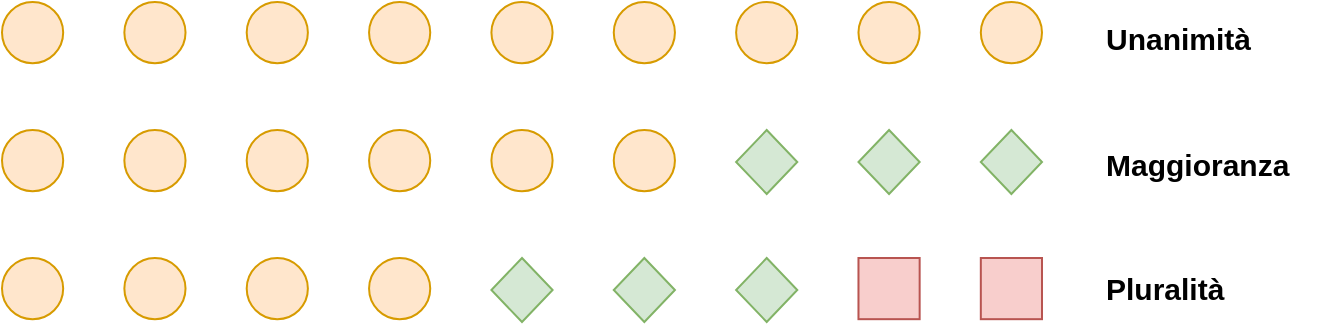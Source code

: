 <mxfile version="14.6.12" type="device"><diagram id="VWgIX6mkYJJqlavAMsD8" name="Page-1"><mxGraphModel dx="1102" dy="621" grid="1" gridSize="10" guides="1" tooltips="1" connect="1" arrows="1" fold="1" page="1" pageScale="1" pageWidth="827" pageHeight="1169" math="0" shadow="0"><root><mxCell id="0"/><mxCell id="1" parent="0"/><mxCell id="_vjfwsM2DWDcBW59pD17-34" value="" style="group" vertex="1" connectable="0" parent="1"><mxGeometry x="40" y="120" width="660" height="160" as="geometry"/></mxCell><mxCell id="_vjfwsM2DWDcBW59pD17-30" value="" style="group" vertex="1" connectable="0" parent="_vjfwsM2DWDcBW59pD17-34"><mxGeometry width="520" height="160" as="geometry"/></mxCell><mxCell id="_vjfwsM2DWDcBW59pD17-1" value="" style="ellipse;whiteSpace=wrap;html=1;aspect=fixed;fillColor=#ffe6cc;strokeColor=#d79b00;" vertex="1" parent="_vjfwsM2DWDcBW59pD17-30"><mxGeometry width="30.588" height="30.588" as="geometry"/></mxCell><mxCell id="_vjfwsM2DWDcBW59pD17-2" value="" style="ellipse;whiteSpace=wrap;html=1;aspect=fixed;fillColor=#ffe6cc;strokeColor=#d79b00;" vertex="1" parent="_vjfwsM2DWDcBW59pD17-30"><mxGeometry x="489.412" width="30.588" height="30.588" as="geometry"/></mxCell><mxCell id="_vjfwsM2DWDcBW59pD17-3" value="" style="ellipse;whiteSpace=wrap;html=1;aspect=fixed;fillColor=#ffe6cc;strokeColor=#d79b00;" vertex="1" parent="_vjfwsM2DWDcBW59pD17-30"><mxGeometry x="428.235" width="30.588" height="30.588" as="geometry"/></mxCell><mxCell id="_vjfwsM2DWDcBW59pD17-4" value="" style="ellipse;whiteSpace=wrap;html=1;aspect=fixed;fillColor=#ffe6cc;strokeColor=#d79b00;" vertex="1" parent="_vjfwsM2DWDcBW59pD17-30"><mxGeometry x="367.059" width="30.588" height="30.588" as="geometry"/></mxCell><mxCell id="_vjfwsM2DWDcBW59pD17-5" value="" style="ellipse;whiteSpace=wrap;html=1;aspect=fixed;fillColor=#ffe6cc;strokeColor=#d79b00;" vertex="1" parent="_vjfwsM2DWDcBW59pD17-30"><mxGeometry x="61.176" width="30.588" height="30.588" as="geometry"/></mxCell><mxCell id="_vjfwsM2DWDcBW59pD17-6" value="" style="ellipse;whiteSpace=wrap;html=1;aspect=fixed;fillColor=#ffe6cc;strokeColor=#d79b00;" vertex="1" parent="_vjfwsM2DWDcBW59pD17-30"><mxGeometry x="122.353" width="30.588" height="30.588" as="geometry"/></mxCell><mxCell id="_vjfwsM2DWDcBW59pD17-7" value="" style="ellipse;whiteSpace=wrap;html=1;aspect=fixed;fillColor=#ffe6cc;strokeColor=#d79b00;" vertex="1" parent="_vjfwsM2DWDcBW59pD17-30"><mxGeometry x="183.529" width="30.588" height="30.588" as="geometry"/></mxCell><mxCell id="_vjfwsM2DWDcBW59pD17-8" value="" style="ellipse;whiteSpace=wrap;html=1;aspect=fixed;fillColor=#ffe6cc;strokeColor=#d79b00;" vertex="1" parent="_vjfwsM2DWDcBW59pD17-30"><mxGeometry x="244.706" width="30.588" height="30.588" as="geometry"/></mxCell><mxCell id="_vjfwsM2DWDcBW59pD17-9" value="" style="ellipse;whiteSpace=wrap;html=1;aspect=fixed;fillColor=#ffe6cc;strokeColor=#d79b00;" vertex="1" parent="_vjfwsM2DWDcBW59pD17-30"><mxGeometry x="305.882" width="30.588" height="30.588" as="geometry"/></mxCell><mxCell id="_vjfwsM2DWDcBW59pD17-10" value="" style="ellipse;whiteSpace=wrap;html=1;aspect=fixed;fillColor=#ffe6cc;strokeColor=#d79b00;" vertex="1" parent="_vjfwsM2DWDcBW59pD17-30"><mxGeometry y="64" width="30.588" height="30.588" as="geometry"/></mxCell><mxCell id="_vjfwsM2DWDcBW59pD17-11" value="" style="ellipse;whiteSpace=wrap;html=1;aspect=fixed;fillColor=#ffe6cc;strokeColor=#d79b00;" vertex="1" parent="_vjfwsM2DWDcBW59pD17-30"><mxGeometry x="61.176" y="64" width="30.588" height="30.588" as="geometry"/></mxCell><mxCell id="_vjfwsM2DWDcBW59pD17-12" value="" style="ellipse;whiteSpace=wrap;html=1;aspect=fixed;fillColor=#ffe6cc;strokeColor=#d79b00;" vertex="1" parent="_vjfwsM2DWDcBW59pD17-30"><mxGeometry x="122.353" y="64" width="30.588" height="30.588" as="geometry"/></mxCell><mxCell id="_vjfwsM2DWDcBW59pD17-13" value="" style="ellipse;whiteSpace=wrap;html=1;aspect=fixed;fillColor=#ffe6cc;strokeColor=#d79b00;" vertex="1" parent="_vjfwsM2DWDcBW59pD17-30"><mxGeometry x="183.529" y="64" width="30.588" height="30.588" as="geometry"/></mxCell><mxCell id="_vjfwsM2DWDcBW59pD17-14" value="" style="ellipse;whiteSpace=wrap;html=1;aspect=fixed;fillColor=#ffe6cc;strokeColor=#d79b00;" vertex="1" parent="_vjfwsM2DWDcBW59pD17-30"><mxGeometry x="244.706" y="64" width="30.588" height="30.588" as="geometry"/></mxCell><mxCell id="_vjfwsM2DWDcBW59pD17-15" value="" style="ellipse;whiteSpace=wrap;html=1;aspect=fixed;fillColor=#ffe6cc;strokeColor=#d79b00;" vertex="1" parent="_vjfwsM2DWDcBW59pD17-30"><mxGeometry x="305.882" y="64" width="30.588" height="30.588" as="geometry"/></mxCell><mxCell id="_vjfwsM2DWDcBW59pD17-17" value="" style="rhombus;whiteSpace=wrap;html=1;fillColor=#d5e8d4;strokeColor=#82b366;" vertex="1" parent="_vjfwsM2DWDcBW59pD17-30"><mxGeometry x="367.059" y="64" width="30.588" height="32" as="geometry"/></mxCell><mxCell id="_vjfwsM2DWDcBW59pD17-18" value="" style="rhombus;whiteSpace=wrap;html=1;fillColor=#d5e8d4;strokeColor=#82b366;" vertex="1" parent="_vjfwsM2DWDcBW59pD17-30"><mxGeometry x="367.059" y="128" width="30.588" height="32" as="geometry"/></mxCell><mxCell id="_vjfwsM2DWDcBW59pD17-19" value="" style="rhombus;whiteSpace=wrap;html=1;fillColor=#d5e8d4;strokeColor=#82b366;" vertex="1" parent="_vjfwsM2DWDcBW59pD17-30"><mxGeometry x="428.235" y="64" width="30.588" height="32" as="geometry"/></mxCell><mxCell id="_vjfwsM2DWDcBW59pD17-20" value="" style="rhombus;whiteSpace=wrap;html=1;fillColor=#d5e8d4;strokeColor=#82b366;" vertex="1" parent="_vjfwsM2DWDcBW59pD17-30"><mxGeometry x="489.412" y="64" width="30.588" height="32" as="geometry"/></mxCell><mxCell id="_vjfwsM2DWDcBW59pD17-21" value="" style="rhombus;whiteSpace=wrap;html=1;fillColor=#d5e8d4;strokeColor=#82b366;" vertex="1" parent="_vjfwsM2DWDcBW59pD17-30"><mxGeometry x="244.706" y="128" width="30.588" height="32" as="geometry"/></mxCell><mxCell id="_vjfwsM2DWDcBW59pD17-22" value="" style="rhombus;whiteSpace=wrap;html=1;fillColor=#d5e8d4;strokeColor=#82b366;" vertex="1" parent="_vjfwsM2DWDcBW59pD17-30"><mxGeometry x="305.882" y="128" width="30.588" height="32" as="geometry"/></mxCell><mxCell id="_vjfwsM2DWDcBW59pD17-23" value="" style="ellipse;whiteSpace=wrap;html=1;aspect=fixed;fillColor=#ffe6cc;strokeColor=#d79b00;" vertex="1" parent="_vjfwsM2DWDcBW59pD17-30"><mxGeometry y="128" width="30.588" height="30.588" as="geometry"/></mxCell><mxCell id="_vjfwsM2DWDcBW59pD17-24" value="" style="ellipse;whiteSpace=wrap;html=1;aspect=fixed;fillColor=#ffe6cc;strokeColor=#d79b00;" vertex="1" parent="_vjfwsM2DWDcBW59pD17-30"><mxGeometry x="61.176" y="128" width="30.588" height="30.588" as="geometry"/></mxCell><mxCell id="_vjfwsM2DWDcBW59pD17-25" value="" style="ellipse;whiteSpace=wrap;html=1;aspect=fixed;fillColor=#ffe6cc;strokeColor=#d79b00;" vertex="1" parent="_vjfwsM2DWDcBW59pD17-30"><mxGeometry x="122.353" y="128" width="30.588" height="30.588" as="geometry"/></mxCell><mxCell id="_vjfwsM2DWDcBW59pD17-26" value="" style="ellipse;whiteSpace=wrap;html=1;aspect=fixed;fillColor=#ffe6cc;strokeColor=#d79b00;" vertex="1" parent="_vjfwsM2DWDcBW59pD17-30"><mxGeometry x="183.529" y="128" width="30.588" height="30.588" as="geometry"/></mxCell><mxCell id="_vjfwsM2DWDcBW59pD17-27" value="" style="whiteSpace=wrap;html=1;aspect=fixed;fillColor=#f8cecc;strokeColor=#b85450;" vertex="1" parent="_vjfwsM2DWDcBW59pD17-30"><mxGeometry x="428.235" y="128" width="30.588" height="30.588" as="geometry"/></mxCell><mxCell id="_vjfwsM2DWDcBW59pD17-29" value="" style="whiteSpace=wrap;html=1;aspect=fixed;fillColor=#f8cecc;strokeColor=#b85450;" vertex="1" parent="_vjfwsM2DWDcBW59pD17-30"><mxGeometry x="489.412" y="128" width="30.588" height="30.588" as="geometry"/></mxCell><mxCell id="_vjfwsM2DWDcBW59pD17-31" value="Unanimità" style="text;html=1;strokeColor=none;fillColor=none;align=left;verticalAlign=middle;whiteSpace=wrap;rounded=0;fontSize=15;fontStyle=1" vertex="1" parent="_vjfwsM2DWDcBW59pD17-34"><mxGeometry x="550" y="5" width="110" height="25" as="geometry"/></mxCell><mxCell id="_vjfwsM2DWDcBW59pD17-32" value="Maggioranza" style="text;html=1;strokeColor=none;fillColor=none;align=left;verticalAlign=middle;whiteSpace=wrap;rounded=0;fontSize=15;fontStyle=1" vertex="1" parent="_vjfwsM2DWDcBW59pD17-34"><mxGeometry x="550" y="68" width="110" height="25" as="geometry"/></mxCell><mxCell id="_vjfwsM2DWDcBW59pD17-33" value="Pluralità" style="text;html=1;strokeColor=none;fillColor=none;align=left;verticalAlign=middle;whiteSpace=wrap;rounded=0;fontSize=15;fontStyle=1" vertex="1" parent="_vjfwsM2DWDcBW59pD17-34"><mxGeometry x="550" y="130" width="110" height="25" as="geometry"/></mxCell></root></mxGraphModel></diagram></mxfile>